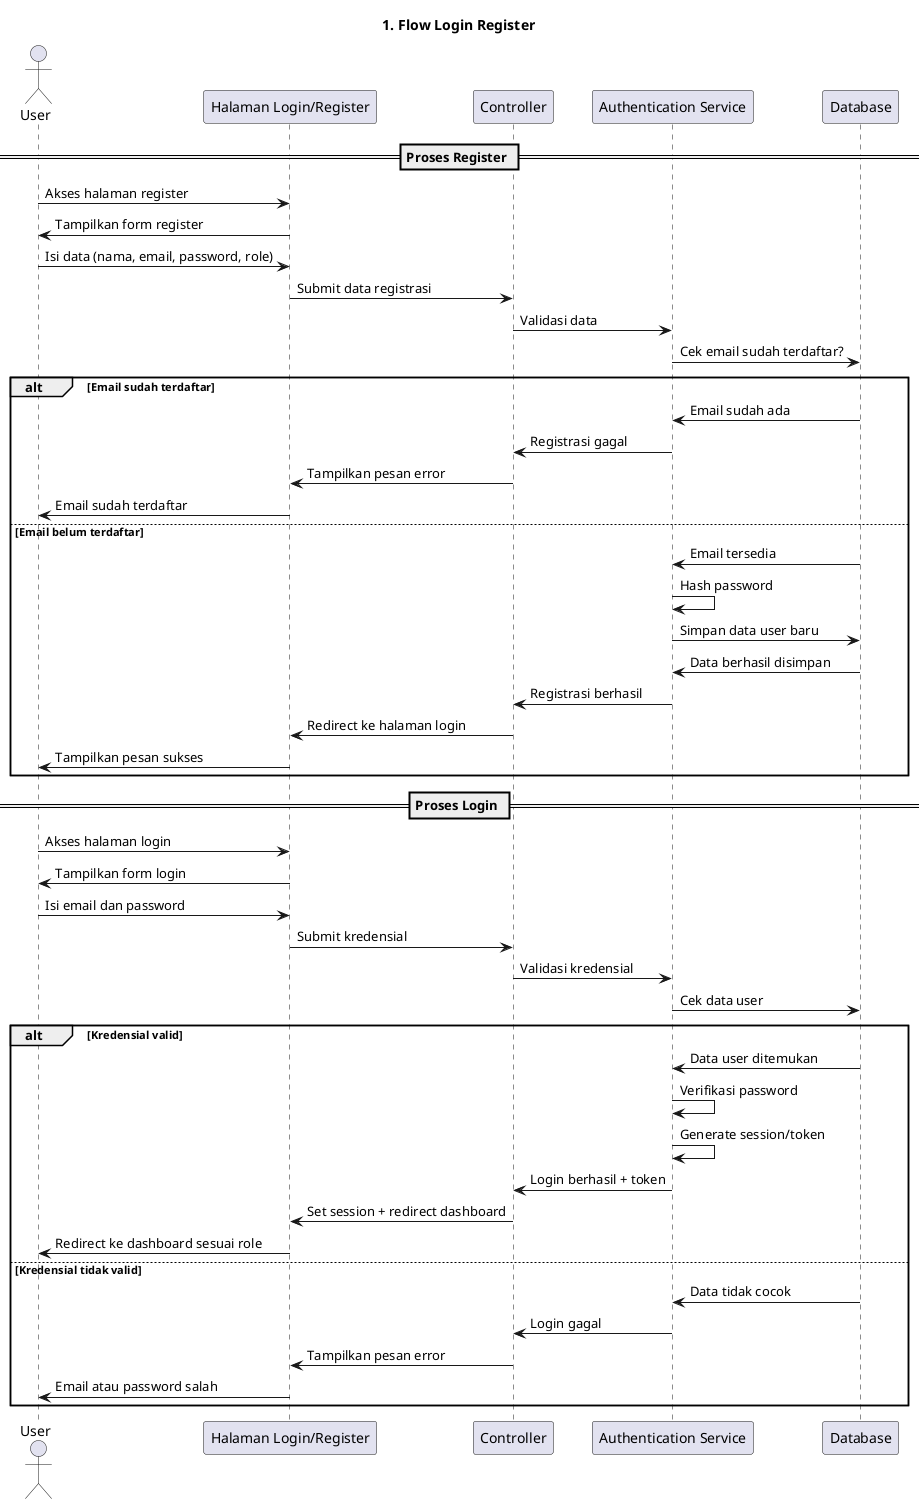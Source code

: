 @startuml 1_Flow_Login_Register
title 1. Flow Login Register

actor User
participant "Halaman Login/Register" as Page
participant "Controller" as Ctrl
participant "Authentication Service" as Auth
participant Database as DB

== Proses Register ==
User -> Page: Akses halaman register
Page -> User: Tampilkan form register

User -> Page: Isi data (nama, email, password, role)
Page -> Ctrl: Submit data registrasi
Ctrl -> Auth: Validasi data
Auth -> DB: Cek email sudah terdaftar?
alt Email sudah terdaftar
    DB -> Auth: Email sudah ada
    Auth -> Ctrl: Registrasi gagal
    Ctrl -> Page: Tampilkan pesan error
    Page -> User: Email sudah terdaftar
else Email belum terdaftar
    DB -> Auth: Email tersedia
    Auth -> Auth: Hash password
    Auth -> DB: Simpan data user baru
    DB -> Auth: Data berhasil disimpan
    Auth -> Ctrl: Registrasi berhasil
    Ctrl -> Page: Redirect ke halaman login
    Page -> User: Tampilkan pesan sukses
end

== Proses Login ==
User -> Page: Akses halaman login
Page -> User: Tampilkan form login

User -> Page: Isi email dan password
Page -> Ctrl: Submit kredensial
Ctrl -> Auth: Validasi kredensial
Auth -> DB: Cek data user
alt Kredensial valid
    DB -> Auth: Data user ditemukan
    Auth -> Auth: Verifikasi password
    Auth -> Auth: Generate session/token
    Auth -> Ctrl: Login berhasil + token
    Ctrl -> Page: Set session + redirect dashboard
    Page -> User: Redirect ke dashboard sesuai role
else Kredensial tidak valid
    DB -> Auth: Data tidak cocok
    Auth -> Ctrl: Login gagal
    Ctrl -> Page: Tampilkan pesan error
    Page -> User: Email atau password salah
end

@enduml